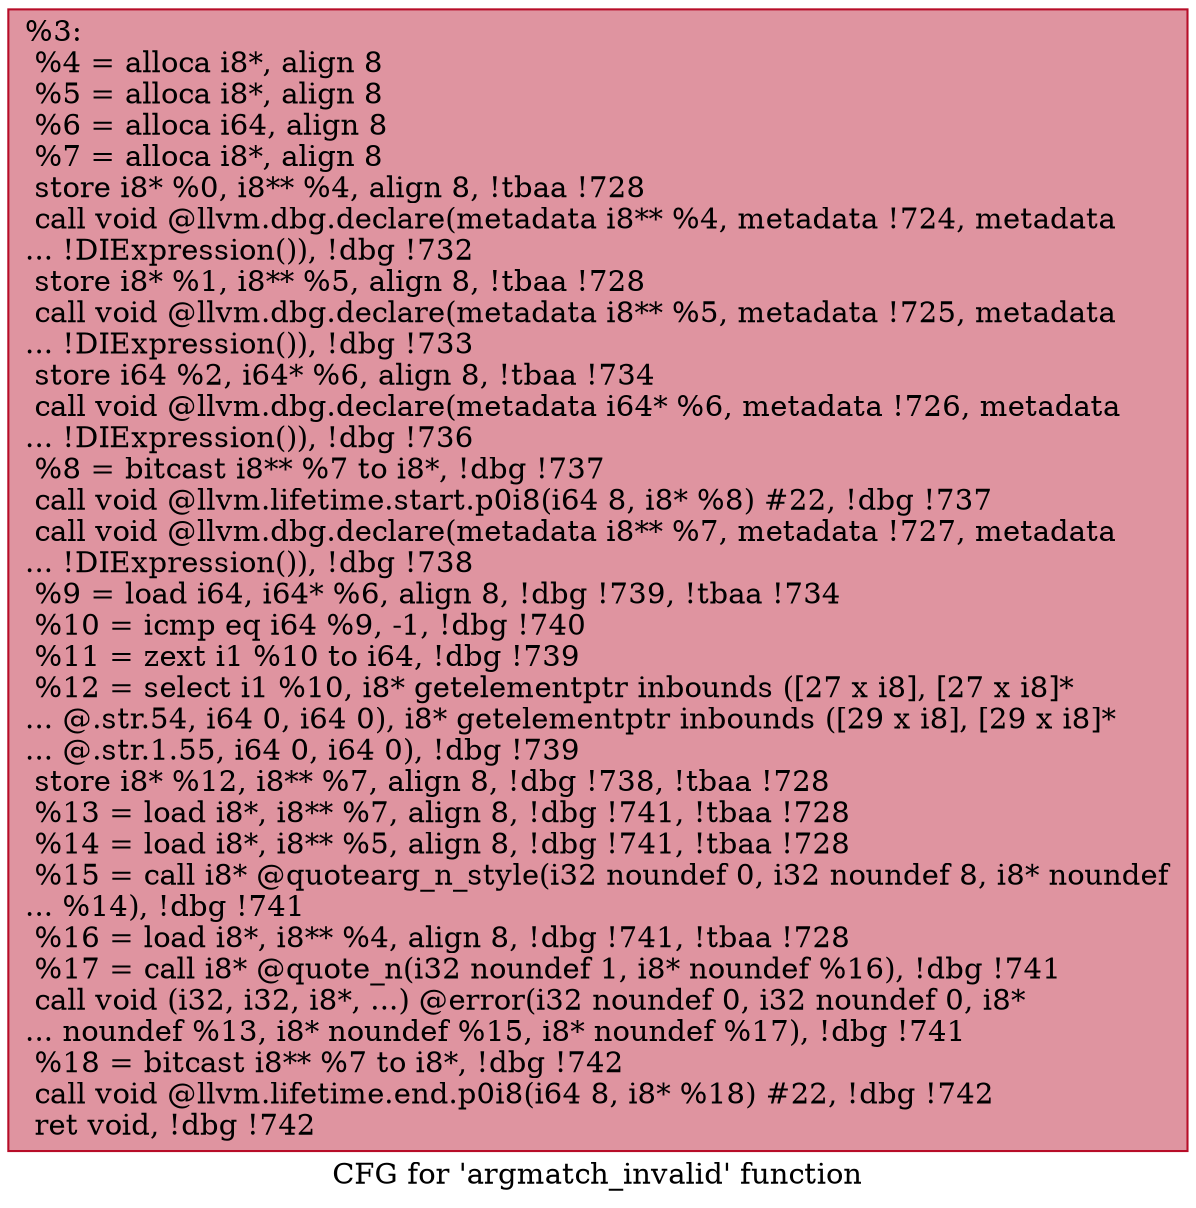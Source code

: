 digraph "CFG for 'argmatch_invalid' function" {
	label="CFG for 'argmatch_invalid' function";

	Node0x244c250 [shape=record,color="#b70d28ff", style=filled, fillcolor="#b70d2870",label="{%3:\l  %4 = alloca i8*, align 8\l  %5 = alloca i8*, align 8\l  %6 = alloca i64, align 8\l  %7 = alloca i8*, align 8\l  store i8* %0, i8** %4, align 8, !tbaa !728\l  call void @llvm.dbg.declare(metadata i8** %4, metadata !724, metadata\l... !DIExpression()), !dbg !732\l  store i8* %1, i8** %5, align 8, !tbaa !728\l  call void @llvm.dbg.declare(metadata i8** %5, metadata !725, metadata\l... !DIExpression()), !dbg !733\l  store i64 %2, i64* %6, align 8, !tbaa !734\l  call void @llvm.dbg.declare(metadata i64* %6, metadata !726, metadata\l... !DIExpression()), !dbg !736\l  %8 = bitcast i8** %7 to i8*, !dbg !737\l  call void @llvm.lifetime.start.p0i8(i64 8, i8* %8) #22, !dbg !737\l  call void @llvm.dbg.declare(metadata i8** %7, metadata !727, metadata\l... !DIExpression()), !dbg !738\l  %9 = load i64, i64* %6, align 8, !dbg !739, !tbaa !734\l  %10 = icmp eq i64 %9, -1, !dbg !740\l  %11 = zext i1 %10 to i64, !dbg !739\l  %12 = select i1 %10, i8* getelementptr inbounds ([27 x i8], [27 x i8]*\l... @.str.54, i64 0, i64 0), i8* getelementptr inbounds ([29 x i8], [29 x i8]*\l... @.str.1.55, i64 0, i64 0), !dbg !739\l  store i8* %12, i8** %7, align 8, !dbg !738, !tbaa !728\l  %13 = load i8*, i8** %7, align 8, !dbg !741, !tbaa !728\l  %14 = load i8*, i8** %5, align 8, !dbg !741, !tbaa !728\l  %15 = call i8* @quotearg_n_style(i32 noundef 0, i32 noundef 8, i8* noundef\l... %14), !dbg !741\l  %16 = load i8*, i8** %4, align 8, !dbg !741, !tbaa !728\l  %17 = call i8* @quote_n(i32 noundef 1, i8* noundef %16), !dbg !741\l  call void (i32, i32, i8*, ...) @error(i32 noundef 0, i32 noundef 0, i8*\l... noundef %13, i8* noundef %15, i8* noundef %17), !dbg !741\l  %18 = bitcast i8** %7 to i8*, !dbg !742\l  call void @llvm.lifetime.end.p0i8(i64 8, i8* %18) #22, !dbg !742\l  ret void, !dbg !742\l}"];
}
